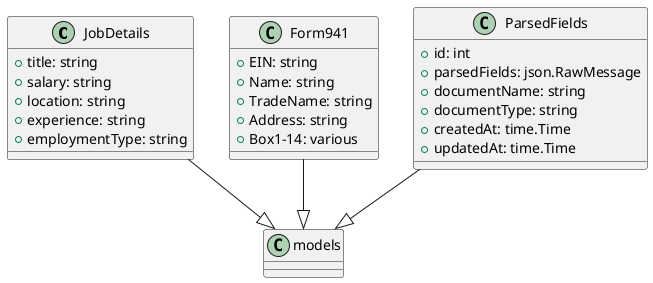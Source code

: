 @startuml Document Parsing System - Data Models

' Style settings
skinparam backgroundColor white
skinparam handwritten false

' Data models
class "JobDetails" {
    +title: string
    +salary: string
    +location: string
    +experience: string
    +employmentType: string
}

class "Form941" {
    +EIN: string
    +Name: string
    +TradeName: string
    +Address: string
    +Box1-14: various
}

class "ParsedFields" {
    +id: int
    +parsedFields: json.RawMessage
    +documentName: string
    +documentType: string
    +createdAt: time.Time
    +updatedAt: time.Time
}

' Relationships
JobDetails --|> models
Form941 --|> models
ParsedFields --|> models

@enduml 